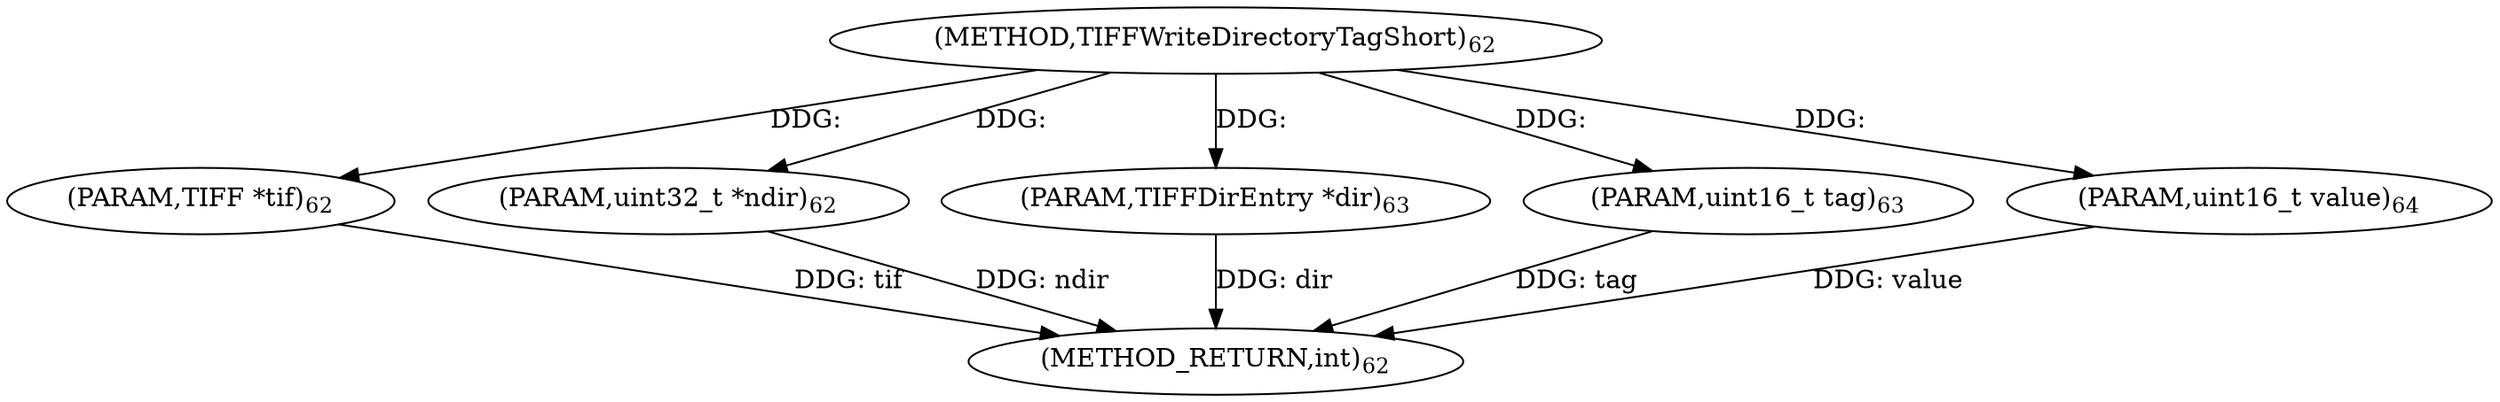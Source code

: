 digraph "TIFFWriteDirectoryTagShort" {  
"63982" [label = <(METHOD,TIFFWriteDirectoryTagShort)<SUB>62</SUB>> ]
"63988" [label = <(METHOD_RETURN,int)<SUB>62</SUB>> ]
"63983" [label = <(PARAM,TIFF *tif)<SUB>62</SUB>> ]
"63984" [label = <(PARAM,uint32_t *ndir)<SUB>62</SUB>> ]
"63985" [label = <(PARAM,TIFFDirEntry *dir)<SUB>63</SUB>> ]
"63986" [label = <(PARAM,uint16_t tag)<SUB>63</SUB>> ]
"63987" [label = <(PARAM,uint16_t value)<SUB>64</SUB>> ]
  "63983" -> "63988"  [ label = "DDG: tif"] 
  "63984" -> "63988"  [ label = "DDG: ndir"] 
  "63985" -> "63988"  [ label = "DDG: dir"] 
  "63986" -> "63988"  [ label = "DDG: tag"] 
  "63987" -> "63988"  [ label = "DDG: value"] 
  "63982" -> "63983"  [ label = "DDG: "] 
  "63982" -> "63984"  [ label = "DDG: "] 
  "63982" -> "63985"  [ label = "DDG: "] 
  "63982" -> "63986"  [ label = "DDG: "] 
  "63982" -> "63987"  [ label = "DDG: "] 
}
